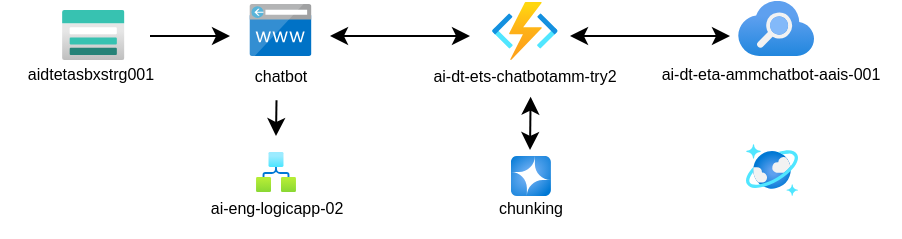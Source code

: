 <mxfile version="26.0.10">
  <diagram name="Page-1" id="bz21VVGLYWpo4IqahEjC">
    <mxGraphModel dx="985" dy="439" grid="1" gridSize="10" guides="1" tooltips="1" connect="1" arrows="1" fold="1" page="1" pageScale="1" pageWidth="827" pageHeight="1169" math="0" shadow="0">
      <root>
        <mxCell id="0" />
        <mxCell id="1" parent="0" />
        <mxCell id="f_uvDmXail2cs2dS0SPD-1" value="&lt;font style=&quot;font-size: 8px;&quot;&gt;chatbot&lt;/font&gt;" style="text;html=1;align=center;verticalAlign=middle;resizable=0;points=[];autosize=1;strokeColor=none;fillColor=none;" vertex="1" parent="1">
          <mxGeometry x="140" y="124" width="50" height="30" as="geometry" />
        </mxCell>
        <mxCell id="f_uvDmXail2cs2dS0SPD-2" value="" style="image;sketch=0;aspect=fixed;html=1;points=[];align=center;fontSize=12;image=img/lib/mscae/CustomDomain.svg;" vertex="1" parent="1">
          <mxGeometry x="149.76" y="104" width="30.96" height="26" as="geometry" />
        </mxCell>
        <mxCell id="f_uvDmXail2cs2dS0SPD-3" value="" style="image;aspect=fixed;html=1;points=[];align=center;fontSize=12;image=img/lib/azure2/compute/Function_Apps.svg;" vertex="1" parent="1">
          <mxGeometry x="271" y="103" width="32.87" height="29" as="geometry" />
        </mxCell>
        <mxCell id="f_uvDmXail2cs2dS0SPD-7" value="" style="endArrow=classic;startArrow=classic;html=1;rounded=0;" edge="1" parent="1">
          <mxGeometry width="50" height="50" relative="1" as="geometry">
            <mxPoint x="190" y="120" as="sourcePoint" />
            <mxPoint x="260" y="120" as="targetPoint" />
          </mxGeometry>
        </mxCell>
        <mxCell id="f_uvDmXail2cs2dS0SPD-8" value="&lt;font style=&quot;font-size: 8px;&quot;&gt;ai-dt-ets-chatbotamm-try2&lt;/font&gt;" style="text;html=1;align=center;verticalAlign=middle;resizable=0;points=[];autosize=1;strokeColor=none;fillColor=none;" vertex="1" parent="1">
          <mxGeometry x="227.43" y="124" width="120" height="30" as="geometry" />
        </mxCell>
        <mxCell id="f_uvDmXail2cs2dS0SPD-9" value="" style="image;aspect=fixed;html=1;points=[];align=center;fontSize=12;image=img/lib/azure2/app_services/Search_Services.svg;" vertex="1" parent="1">
          <mxGeometry x="394" y="102.44" width="38.15" height="27.56" as="geometry" />
        </mxCell>
        <mxCell id="f_uvDmXail2cs2dS0SPD-10" value="" style="endArrow=classic;startArrow=classic;html=1;rounded=0;" edge="1" parent="1">
          <mxGeometry width="50" height="50" relative="1" as="geometry">
            <mxPoint x="310" y="120" as="sourcePoint" />
            <mxPoint x="390" y="120" as="targetPoint" />
          </mxGeometry>
        </mxCell>
        <mxCell id="f_uvDmXail2cs2dS0SPD-11" value="&lt;font style=&quot;font-size: 8px;&quot;&gt;ai-dt-eta-ammchatbot-aais-001&lt;/font&gt;" style="text;html=1;align=center;verticalAlign=middle;resizable=0;points=[];autosize=1;strokeColor=none;fillColor=none;" vertex="1" parent="1">
          <mxGeometry x="345" y="123" width="130" height="30" as="geometry" />
        </mxCell>
        <mxCell id="f_uvDmXail2cs2dS0SPD-13" value="" style="image;aspect=fixed;html=1;points=[];align=center;fontSize=12;image=img/lib/azure2/ai_machine_learning/Azure_OpenAI.svg;" vertex="1" parent="1">
          <mxGeometry x="280.44" y="180" width="20" height="20" as="geometry" />
        </mxCell>
        <mxCell id="f_uvDmXail2cs2dS0SPD-14" value="" style="endArrow=classic;startArrow=classic;html=1;rounded=0;entryX=0.524;entryY=0.978;entryDx=0;entryDy=0;entryPerimeter=0;exitX=0.629;exitY=0;exitDx=0;exitDy=0;exitPerimeter=0;" edge="1" parent="1">
          <mxGeometry width="50" height="50" relative="1" as="geometry">
            <mxPoint x="290.01" y="177" as="sourcePoint" />
            <mxPoint x="290.31" y="150.34" as="targetPoint" />
          </mxGeometry>
        </mxCell>
        <mxCell id="f_uvDmXail2cs2dS0SPD-15" value="" style="image;aspect=fixed;html=1;points=[];align=center;fontSize=12;image=img/lib/azure2/internet_of_things/Logic_Apps.svg;" vertex="1" parent="1">
          <mxGeometry x="153" y="178" width="20" height="20" as="geometry" />
        </mxCell>
        <mxCell id="f_uvDmXail2cs2dS0SPD-17" value="" style="image;aspect=fixed;html=1;points=[];align=center;fontSize=12;image=img/lib/azure2/storage/Storage_Accounts.svg;" vertex="1" parent="1">
          <mxGeometry x="56" y="107" width="31.25" height="25" as="geometry" />
        </mxCell>
        <mxCell id="f_uvDmXail2cs2dS0SPD-18" value="" style="image;aspect=fixed;html=1;points=[];align=center;fontSize=12;image=img/lib/azure2/databases/Azure_Cosmos_DB.svg;" vertex="1" parent="1">
          <mxGeometry x="398" y="174" width="26" height="26" as="geometry" />
        </mxCell>
        <mxCell id="f_uvDmXail2cs2dS0SPD-19" value="&lt;font style=&quot;font-size: 8px;&quot;&gt;aidtetasbxstrg001&lt;/font&gt;" style="text;html=1;align=center;verticalAlign=middle;resizable=0;points=[];autosize=1;strokeColor=none;fillColor=none;" vertex="1" parent="1">
          <mxGeometry x="25" y="123" width="90" height="30" as="geometry" />
        </mxCell>
        <mxCell id="f_uvDmXail2cs2dS0SPD-21" value="" style="endArrow=classic;html=1;rounded=0;" edge="1" parent="1">
          <mxGeometry width="50" height="50" relative="1" as="geometry">
            <mxPoint x="100" y="120" as="sourcePoint" />
            <mxPoint x="140" y="120" as="targetPoint" />
          </mxGeometry>
        </mxCell>
        <mxCell id="f_uvDmXail2cs2dS0SPD-22" value="" style="endArrow=classic;html=1;rounded=0;exitX=0.465;exitY=0.939;exitDx=0;exitDy=0;exitPerimeter=0;" edge="1" parent="1" source="f_uvDmXail2cs2dS0SPD-1">
          <mxGeometry width="50" height="50" relative="1" as="geometry">
            <mxPoint x="430" y="260" as="sourcePoint" />
            <mxPoint x="163" y="170" as="targetPoint" />
          </mxGeometry>
        </mxCell>
        <mxCell id="f_uvDmXail2cs2dS0SPD-24" value="&lt;font style=&quot;font-size: 8px;&quot;&gt;ai-eng-logicapp-02&lt;/font&gt;" style="text;html=1;align=center;verticalAlign=middle;resizable=0;points=[];autosize=1;strokeColor=none;fillColor=none;" vertex="1" parent="1">
          <mxGeometry x="118" y="190" width="90" height="30" as="geometry" />
        </mxCell>
        <mxCell id="f_uvDmXail2cs2dS0SPD-25" value="&lt;font style=&quot;font-size: 8px;&quot;&gt;chunking&lt;/font&gt;" style="text;html=1;align=center;verticalAlign=middle;resizable=0;points=[];autosize=1;strokeColor=none;fillColor=none;" vertex="1" parent="1">
          <mxGeometry x="260" y="190" width="60" height="30" as="geometry" />
        </mxCell>
      </root>
    </mxGraphModel>
  </diagram>
</mxfile>
